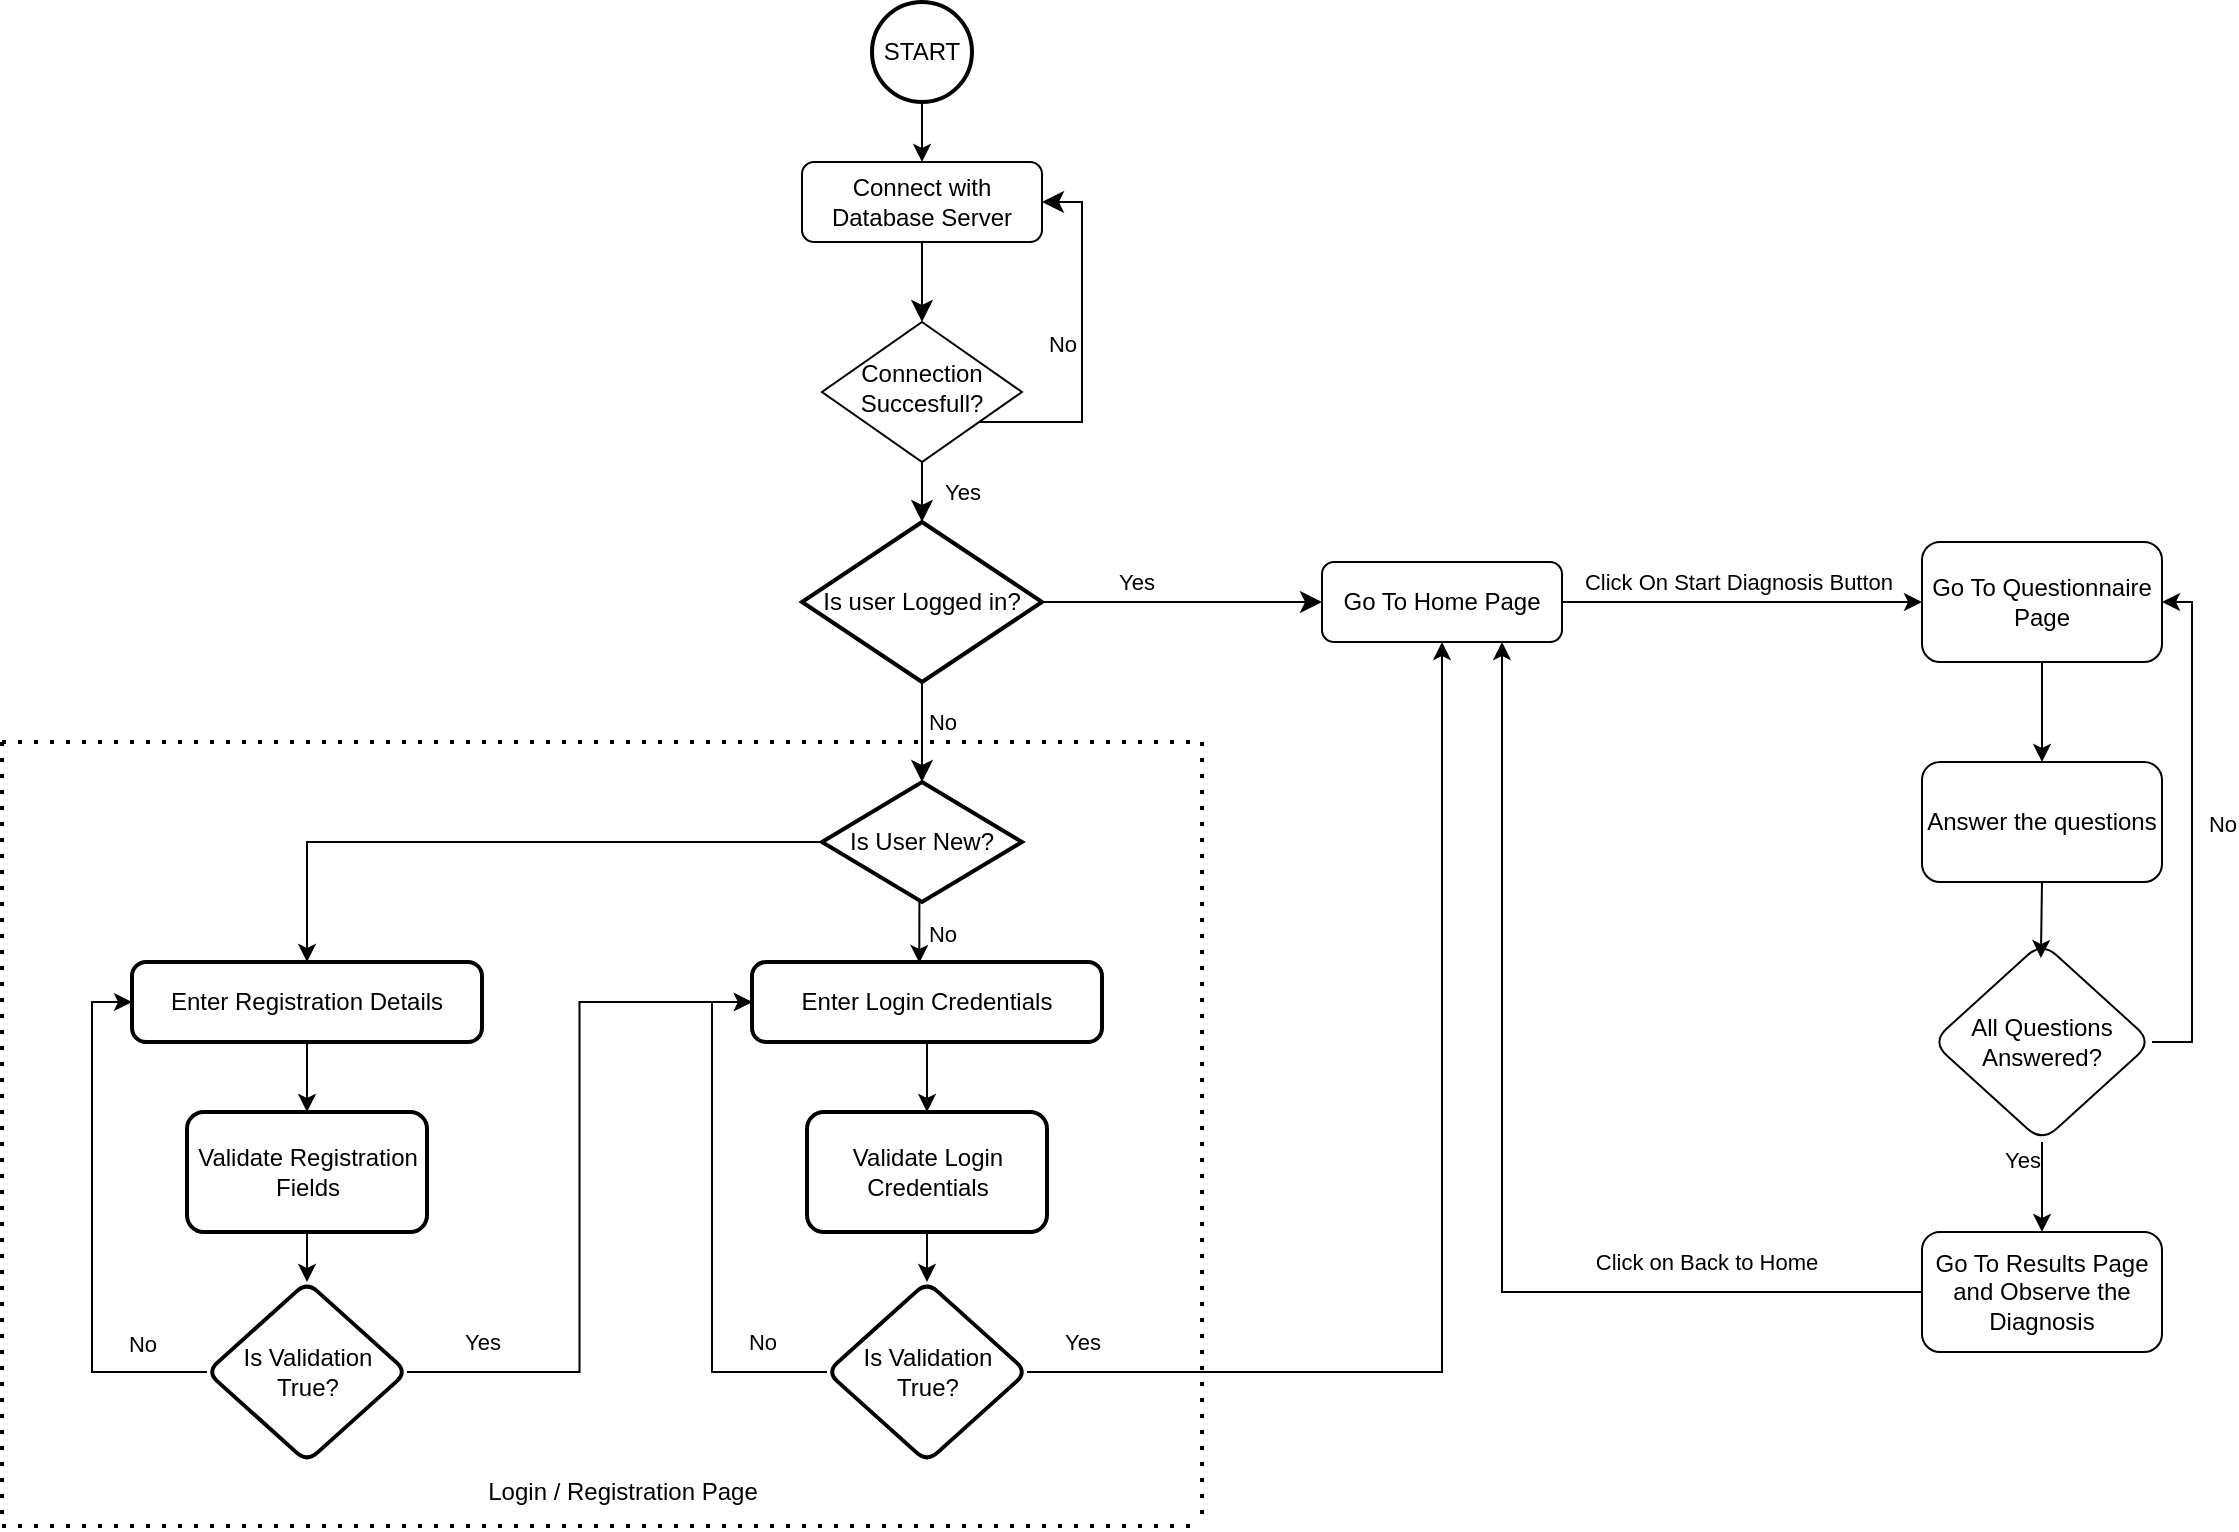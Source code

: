 <mxfile version="25.0.3">
  <diagram id="C5RBs43oDa-KdzZeNtuy" name="Page-1">
    <mxGraphModel dx="2227" dy="1922" grid="1" gridSize="10" guides="1" tooltips="1" connect="1" arrows="1" fold="1" page="1" pageScale="1" pageWidth="827" pageHeight="1169" math="0" shadow="0">
      <root>
        <mxCell id="WIyWlLk6GJQsqaUBKTNV-0" />
        <mxCell id="WIyWlLk6GJQsqaUBKTNV-1" parent="WIyWlLk6GJQsqaUBKTNV-0" />
        <mxCell id="WIyWlLk6GJQsqaUBKTNV-2" value="" style="rounded=0;html=1;jettySize=auto;orthogonalLoop=1;fontSize=11;endArrow=classic;endFill=1;endSize=8;strokeWidth=1;shadow=0;labelBackgroundColor=none;edgeStyle=orthogonalEdgeStyle;" parent="WIyWlLk6GJQsqaUBKTNV-1" source="WIyWlLk6GJQsqaUBKTNV-3" target="WIyWlLk6GJQsqaUBKTNV-6" edge="1">
          <mxGeometry relative="1" as="geometry" />
        </mxCell>
        <mxCell id="WIyWlLk6GJQsqaUBKTNV-3" value="Connect with Database Server" style="rounded=1;whiteSpace=wrap;html=1;fontSize=12;glass=0;strokeWidth=1;shadow=0;" parent="WIyWlLk6GJQsqaUBKTNV-1" vertex="1">
          <mxGeometry x="160" y="80" width="120" height="40" as="geometry" />
        </mxCell>
        <mxCell id="WIyWlLk6GJQsqaUBKTNV-4" value="Yes" style="rounded=0;html=1;jettySize=auto;orthogonalLoop=1;fontSize=11;endArrow=classic;endFill=1;endSize=8;strokeWidth=1;shadow=0;labelBackgroundColor=none;edgeStyle=orthogonalEdgeStyle;exitX=0.5;exitY=1;exitDx=0;exitDy=0;entryX=0.5;entryY=0;entryDx=0;entryDy=0;entryPerimeter=0;" parent="WIyWlLk6GJQsqaUBKTNV-1" source="WIyWlLk6GJQsqaUBKTNV-6" target="E8R43XipbVcVQlfAnzqD-1" edge="1">
          <mxGeometry y="20" relative="1" as="geometry">
            <mxPoint as="offset" />
            <mxPoint x="310" y="240" as="targetPoint" />
            <Array as="points">
              <mxPoint x="220" y="260" />
              <mxPoint x="220" y="260" />
            </Array>
          </mxGeometry>
        </mxCell>
        <mxCell id="WIyWlLk6GJQsqaUBKTNV-5" value="No" style="edgeStyle=orthogonalEdgeStyle;rounded=0;html=1;jettySize=auto;orthogonalLoop=1;fontSize=11;endArrow=classic;endFill=1;endSize=8;strokeWidth=1;shadow=0;labelBackgroundColor=none;entryX=1;entryY=0.5;entryDx=0;entryDy=0;" parent="WIyWlLk6GJQsqaUBKTNV-1" source="WIyWlLk6GJQsqaUBKTNV-6" target="WIyWlLk6GJQsqaUBKTNV-3" edge="1">
          <mxGeometry y="10" relative="1" as="geometry">
            <mxPoint as="offset" />
            <Array as="points">
              <mxPoint x="300" y="210" />
              <mxPoint x="300" y="100" />
            </Array>
          </mxGeometry>
        </mxCell>
        <mxCell id="WIyWlLk6GJQsqaUBKTNV-6" value="Connection Succesfull?" style="rhombus;whiteSpace=wrap;html=1;shadow=0;fontFamily=Helvetica;fontSize=12;align=center;strokeWidth=1;spacing=6;spacingTop=-4;" parent="WIyWlLk6GJQsqaUBKTNV-1" vertex="1">
          <mxGeometry x="170" y="160" width="100" height="70" as="geometry" />
        </mxCell>
        <mxCell id="WIyWlLk6GJQsqaUBKTNV-8" value="No" style="rounded=0;html=1;jettySize=auto;orthogonalLoop=1;fontSize=11;endArrow=classic;endFill=1;endSize=8;strokeWidth=1;shadow=0;labelBackgroundColor=none;edgeStyle=orthogonalEdgeStyle;exitX=0.5;exitY=1;exitDx=0;exitDy=0;exitPerimeter=0;entryX=0.5;entryY=0;entryDx=0;entryDy=0;entryPerimeter=0;" parent="WIyWlLk6GJQsqaUBKTNV-1" source="E8R43XipbVcVQlfAnzqD-1" target="E8R43XipbVcVQlfAnzqD-21" edge="1">
          <mxGeometry x="-0.2" y="10" relative="1" as="geometry">
            <mxPoint as="offset" />
            <mxPoint x="220.0" y="370" as="sourcePoint" />
            <mxPoint x="220" y="400" as="targetPoint" />
          </mxGeometry>
        </mxCell>
        <mxCell id="E8R43XipbVcVQlfAnzqD-51" value="" style="edgeStyle=orthogonalEdgeStyle;rounded=0;orthogonalLoop=1;jettySize=auto;html=1;" edge="1" parent="WIyWlLk6GJQsqaUBKTNV-1" source="WIyWlLk6GJQsqaUBKTNV-12" target="E8R43XipbVcVQlfAnzqD-50">
          <mxGeometry relative="1" as="geometry" />
        </mxCell>
        <mxCell id="E8R43XipbVcVQlfAnzqD-52" value="Click On Start Diagnosis Button" style="edgeLabel;html=1;align=center;verticalAlign=middle;resizable=0;points=[];" vertex="1" connectable="0" parent="E8R43XipbVcVQlfAnzqD-51">
          <mxGeometry x="-0.187" y="-1" relative="1" as="geometry">
            <mxPoint x="15" y="-11" as="offset" />
          </mxGeometry>
        </mxCell>
        <mxCell id="WIyWlLk6GJQsqaUBKTNV-12" value="Go To Home Page" style="rounded=1;whiteSpace=wrap;html=1;fontSize=12;glass=0;strokeWidth=1;shadow=0;" parent="WIyWlLk6GJQsqaUBKTNV-1" vertex="1">
          <mxGeometry x="420" y="280" width="120" height="40" as="geometry" />
        </mxCell>
        <mxCell id="E8R43XipbVcVQlfAnzqD-1" value="Is user Logged in?" style="strokeWidth=2;html=1;shape=mxgraph.flowchart.decision;whiteSpace=wrap;" vertex="1" parent="WIyWlLk6GJQsqaUBKTNV-1">
          <mxGeometry x="160" y="260" width="120" height="80" as="geometry" />
        </mxCell>
        <mxCell id="E8R43XipbVcVQlfAnzqD-5" value="Yes" style="rounded=0;html=1;jettySize=auto;orthogonalLoop=1;fontSize=11;endArrow=classic;endFill=1;endSize=8;strokeWidth=1;shadow=0;labelBackgroundColor=none;edgeStyle=orthogonalEdgeStyle;entryX=0;entryY=0.5;entryDx=0;entryDy=0;exitX=1;exitY=0.5;exitDx=0;exitDy=0;exitPerimeter=0;" edge="1" parent="WIyWlLk6GJQsqaUBKTNV-1" source="E8R43XipbVcVQlfAnzqD-1" target="WIyWlLk6GJQsqaUBKTNV-12">
          <mxGeometry x="-0.333" y="10" relative="1" as="geometry">
            <mxPoint as="offset" />
            <mxPoint x="230.0" y="380" as="sourcePoint" />
            <mxPoint x="320" y="350" as="targetPoint" />
            <Array as="points" />
          </mxGeometry>
        </mxCell>
        <mxCell id="E8R43XipbVcVQlfAnzqD-7" value="START" style="strokeWidth=2;html=1;shape=mxgraph.flowchart.start_2;whiteSpace=wrap;" vertex="1" parent="WIyWlLk6GJQsqaUBKTNV-1">
          <mxGeometry x="195" width="50" height="50" as="geometry" />
        </mxCell>
        <mxCell id="E8R43XipbVcVQlfAnzqD-8" value="" style="endArrow=classic;html=1;rounded=0;exitX=0.5;exitY=1;exitDx=0;exitDy=0;exitPerimeter=0;entryX=0.5;entryY=0;entryDx=0;entryDy=0;endFill=1;" edge="1" parent="WIyWlLk6GJQsqaUBKTNV-1" source="E8R43XipbVcVQlfAnzqD-7" target="WIyWlLk6GJQsqaUBKTNV-3">
          <mxGeometry width="50" height="50" relative="1" as="geometry">
            <mxPoint x="300" y="90" as="sourcePoint" />
            <mxPoint x="350" y="40" as="targetPoint" />
          </mxGeometry>
        </mxCell>
        <mxCell id="E8R43XipbVcVQlfAnzqD-14" value="" style="edgeStyle=orthogonalEdgeStyle;rounded=0;orthogonalLoop=1;jettySize=auto;html=1;" edge="1" parent="WIyWlLk6GJQsqaUBKTNV-1" source="E8R43XipbVcVQlfAnzqD-10" target="E8R43XipbVcVQlfAnzqD-13">
          <mxGeometry relative="1" as="geometry" />
        </mxCell>
        <mxCell id="E8R43XipbVcVQlfAnzqD-10" value="Enter Login Credentials" style="rounded=1;whiteSpace=wrap;html=1;absoluteArcSize=1;arcSize=14;strokeWidth=2;" vertex="1" parent="WIyWlLk6GJQsqaUBKTNV-1">
          <mxGeometry x="135" y="480" width="175" height="40" as="geometry" />
        </mxCell>
        <mxCell id="E8R43XipbVcVQlfAnzqD-16" value="" style="edgeStyle=orthogonalEdgeStyle;rounded=0;orthogonalLoop=1;jettySize=auto;html=1;" edge="1" parent="WIyWlLk6GJQsqaUBKTNV-1" source="E8R43XipbVcVQlfAnzqD-13" target="E8R43XipbVcVQlfAnzqD-15">
          <mxGeometry relative="1" as="geometry" />
        </mxCell>
        <mxCell id="E8R43XipbVcVQlfAnzqD-13" value="Validate Login Credentials" style="whiteSpace=wrap;html=1;rounded=1;arcSize=14;strokeWidth=2;" vertex="1" parent="WIyWlLk6GJQsqaUBKTNV-1">
          <mxGeometry x="162.5" y="555" width="120" height="60" as="geometry" />
        </mxCell>
        <mxCell id="E8R43XipbVcVQlfAnzqD-17" style="edgeStyle=orthogonalEdgeStyle;rounded=0;orthogonalLoop=1;jettySize=auto;html=1;exitX=1;exitY=0.5;exitDx=0;exitDy=0;entryX=0.5;entryY=1;entryDx=0;entryDy=0;" edge="1" parent="WIyWlLk6GJQsqaUBKTNV-1" source="E8R43XipbVcVQlfAnzqD-15" target="WIyWlLk6GJQsqaUBKTNV-12">
          <mxGeometry relative="1" as="geometry" />
        </mxCell>
        <mxCell id="E8R43XipbVcVQlfAnzqD-18" value="Yes" style="edgeLabel;html=1;align=center;verticalAlign=middle;resizable=0;points=[];" vertex="1" connectable="0" parent="E8R43XipbVcVQlfAnzqD-17">
          <mxGeometry x="0.291" relative="1" as="geometry">
            <mxPoint x="-180" y="147" as="offset" />
          </mxGeometry>
        </mxCell>
        <mxCell id="E8R43XipbVcVQlfAnzqD-19" style="edgeStyle=orthogonalEdgeStyle;rounded=0;orthogonalLoop=1;jettySize=auto;html=1;exitX=0;exitY=0.5;exitDx=0;exitDy=0;entryX=0;entryY=0.5;entryDx=0;entryDy=0;" edge="1" parent="WIyWlLk6GJQsqaUBKTNV-1" source="E8R43XipbVcVQlfAnzqD-15" target="E8R43XipbVcVQlfAnzqD-10">
          <mxGeometry relative="1" as="geometry" />
        </mxCell>
        <mxCell id="E8R43XipbVcVQlfAnzqD-20" value="No" style="edgeLabel;html=1;align=center;verticalAlign=middle;resizable=0;points=[];" vertex="1" connectable="0" parent="E8R43XipbVcVQlfAnzqD-19">
          <mxGeometry x="0.147" y="1" relative="1" as="geometry">
            <mxPoint x="26" y="78" as="offset" />
          </mxGeometry>
        </mxCell>
        <mxCell id="E8R43XipbVcVQlfAnzqD-15" value="Is Validation True?" style="rhombus;whiteSpace=wrap;html=1;rounded=1;arcSize=14;strokeWidth=2;" vertex="1" parent="WIyWlLk6GJQsqaUBKTNV-1">
          <mxGeometry x="172.5" y="640" width="100" height="90" as="geometry" />
        </mxCell>
        <mxCell id="E8R43XipbVcVQlfAnzqD-24" style="edgeStyle=orthogonalEdgeStyle;rounded=0;orthogonalLoop=1;jettySize=auto;html=1;exitX=0;exitY=0.5;exitDx=0;exitDy=0;exitPerimeter=0;entryX=0.5;entryY=0;entryDx=0;entryDy=0;" edge="1" parent="WIyWlLk6GJQsqaUBKTNV-1" source="E8R43XipbVcVQlfAnzqD-21" target="E8R43XipbVcVQlfAnzqD-33">
          <mxGeometry relative="1" as="geometry">
            <mxPoint y="480" as="targetPoint" />
          </mxGeometry>
        </mxCell>
        <mxCell id="E8R43XipbVcVQlfAnzqD-21" value="Is User New?" style="strokeWidth=2;html=1;shape=mxgraph.flowchart.decision;whiteSpace=wrap;" vertex="1" parent="WIyWlLk6GJQsqaUBKTNV-1">
          <mxGeometry x="170" y="390" width="100" height="60" as="geometry" />
        </mxCell>
        <mxCell id="E8R43XipbVcVQlfAnzqD-22" style="edgeStyle=orthogonalEdgeStyle;rounded=0;orthogonalLoop=1;jettySize=auto;html=1;exitX=0.5;exitY=1;exitDx=0;exitDy=0;exitPerimeter=0;entryX=0.478;entryY=0.011;entryDx=0;entryDy=0;entryPerimeter=0;" edge="1" parent="WIyWlLk6GJQsqaUBKTNV-1" source="E8R43XipbVcVQlfAnzqD-21" target="E8R43XipbVcVQlfAnzqD-10">
          <mxGeometry relative="1" as="geometry" />
        </mxCell>
        <mxCell id="E8R43XipbVcVQlfAnzqD-23" value="No" style="edgeLabel;html=1;align=center;verticalAlign=middle;resizable=0;points=[];" vertex="1" connectable="0" parent="E8R43XipbVcVQlfAnzqD-22">
          <mxGeometry x="0.063" y="1" relative="1" as="geometry">
            <mxPoint x="10" as="offset" />
          </mxGeometry>
        </mxCell>
        <mxCell id="E8R43XipbVcVQlfAnzqD-35" style="edgeStyle=orthogonalEdgeStyle;rounded=0;orthogonalLoop=1;jettySize=auto;html=1;exitX=0.5;exitY=1;exitDx=0;exitDy=0;entryX=0.5;entryY=0;entryDx=0;entryDy=0;" edge="1" parent="WIyWlLk6GJQsqaUBKTNV-1" source="E8R43XipbVcVQlfAnzqD-33" target="E8R43XipbVcVQlfAnzqD-34">
          <mxGeometry relative="1" as="geometry" />
        </mxCell>
        <mxCell id="E8R43XipbVcVQlfAnzqD-33" value="Enter Registration Details" style="rounded=1;whiteSpace=wrap;html=1;absoluteArcSize=1;arcSize=14;strokeWidth=2;" vertex="1" parent="WIyWlLk6GJQsqaUBKTNV-1">
          <mxGeometry x="-175" y="480" width="175" height="40" as="geometry" />
        </mxCell>
        <mxCell id="E8R43XipbVcVQlfAnzqD-38" style="edgeStyle=orthogonalEdgeStyle;rounded=0;orthogonalLoop=1;jettySize=auto;html=1;exitX=0.5;exitY=1;exitDx=0;exitDy=0;entryX=0.5;entryY=0;entryDx=0;entryDy=0;" edge="1" parent="WIyWlLk6GJQsqaUBKTNV-1" source="E8R43XipbVcVQlfAnzqD-34" target="E8R43XipbVcVQlfAnzqD-37">
          <mxGeometry relative="1" as="geometry" />
        </mxCell>
        <mxCell id="E8R43XipbVcVQlfAnzqD-34" value="Validate Registration Fields" style="whiteSpace=wrap;html=1;rounded=1;arcSize=14;strokeWidth=2;" vertex="1" parent="WIyWlLk6GJQsqaUBKTNV-1">
          <mxGeometry x="-147.5" y="555" width="120" height="60" as="geometry" />
        </mxCell>
        <mxCell id="E8R43XipbVcVQlfAnzqD-39" style="edgeStyle=orthogonalEdgeStyle;rounded=0;orthogonalLoop=1;jettySize=auto;html=1;exitX=0;exitY=0.5;exitDx=0;exitDy=0;entryX=0;entryY=0.5;entryDx=0;entryDy=0;" edge="1" parent="WIyWlLk6GJQsqaUBKTNV-1" source="E8R43XipbVcVQlfAnzqD-37" target="E8R43XipbVcVQlfAnzqD-33">
          <mxGeometry relative="1" as="geometry" />
        </mxCell>
        <mxCell id="E8R43XipbVcVQlfAnzqD-40" value="No" style="edgeLabel;html=1;align=center;verticalAlign=middle;resizable=0;points=[];" vertex="1" connectable="0" parent="E8R43XipbVcVQlfAnzqD-39">
          <mxGeometry x="0.144" y="3" relative="1" as="geometry">
            <mxPoint x="28" y="78" as="offset" />
          </mxGeometry>
        </mxCell>
        <mxCell id="E8R43XipbVcVQlfAnzqD-41" style="edgeStyle=orthogonalEdgeStyle;rounded=0;orthogonalLoop=1;jettySize=auto;html=1;exitX=1;exitY=0.5;exitDx=0;exitDy=0;entryX=0;entryY=0.5;entryDx=0;entryDy=0;" edge="1" parent="WIyWlLk6GJQsqaUBKTNV-1" source="E8R43XipbVcVQlfAnzqD-37" target="E8R43XipbVcVQlfAnzqD-10">
          <mxGeometry relative="1" as="geometry" />
        </mxCell>
        <mxCell id="E8R43XipbVcVQlfAnzqD-42" value="Yes" style="edgeLabel;html=1;align=center;verticalAlign=middle;resizable=0;points=[];" vertex="1" connectable="0" parent="E8R43XipbVcVQlfAnzqD-41">
          <mxGeometry x="-0.748" relative="1" as="geometry">
            <mxPoint x="-8" y="-15" as="offset" />
          </mxGeometry>
        </mxCell>
        <mxCell id="E8R43XipbVcVQlfAnzqD-37" value="Is Validation True?" style="rhombus;whiteSpace=wrap;html=1;rounded=1;arcSize=14;strokeWidth=2;" vertex="1" parent="WIyWlLk6GJQsqaUBKTNV-1">
          <mxGeometry x="-137.5" y="640" width="100" height="90" as="geometry" />
        </mxCell>
        <mxCell id="E8R43XipbVcVQlfAnzqD-44" value="" style="endArrow=none;dashed=1;html=1;dashPattern=1 3;strokeWidth=2;rounded=0;" edge="1" parent="WIyWlLk6GJQsqaUBKTNV-1">
          <mxGeometry width="50" height="50" relative="1" as="geometry">
            <mxPoint x="-240" y="370" as="sourcePoint" />
            <mxPoint x="360" y="370" as="targetPoint" />
            <Array as="points">
              <mxPoint x="-20" y="370" />
            </Array>
          </mxGeometry>
        </mxCell>
        <mxCell id="E8R43XipbVcVQlfAnzqD-45" value="" style="endArrow=none;dashed=1;html=1;dashPattern=1 3;strokeWidth=2;rounded=0;" edge="1" parent="WIyWlLk6GJQsqaUBKTNV-1">
          <mxGeometry width="50" height="50" relative="1" as="geometry">
            <mxPoint x="-240" y="762" as="sourcePoint" />
            <mxPoint x="360" y="762" as="targetPoint" />
            <Array as="points">
              <mxPoint x="-20" y="762" />
            </Array>
          </mxGeometry>
        </mxCell>
        <mxCell id="E8R43XipbVcVQlfAnzqD-46" value="" style="endArrow=none;dashed=1;html=1;dashPattern=1 3;strokeWidth=2;rounded=0;" edge="1" parent="WIyWlLk6GJQsqaUBKTNV-1">
          <mxGeometry width="50" height="50" relative="1" as="geometry">
            <mxPoint x="360" y="370" as="sourcePoint" />
            <mxPoint x="360" y="760" as="targetPoint" />
            <Array as="points">
              <mxPoint x="360" y="420" />
            </Array>
          </mxGeometry>
        </mxCell>
        <mxCell id="E8R43XipbVcVQlfAnzqD-47" value="" style="endArrow=none;dashed=1;html=1;dashPattern=1 3;strokeWidth=2;rounded=0;" edge="1" parent="WIyWlLk6GJQsqaUBKTNV-1">
          <mxGeometry width="50" height="50" relative="1" as="geometry">
            <mxPoint x="-240" y="370" as="sourcePoint" />
            <mxPoint x="-240" y="760" as="targetPoint" />
            <Array as="points">
              <mxPoint x="-240" y="420" />
            </Array>
          </mxGeometry>
        </mxCell>
        <mxCell id="E8R43XipbVcVQlfAnzqD-48" value="Login / Registration Page" style="text;html=1;align=center;verticalAlign=middle;resizable=0;points=[];autosize=1;strokeColor=none;fillColor=none;" vertex="1" parent="WIyWlLk6GJQsqaUBKTNV-1">
          <mxGeometry x="-10" y="730" width="160" height="30" as="geometry" />
        </mxCell>
        <mxCell id="E8R43XipbVcVQlfAnzqD-55" value="" style="edgeStyle=orthogonalEdgeStyle;rounded=0;orthogonalLoop=1;jettySize=auto;html=1;entryX=0.5;entryY=0;entryDx=0;entryDy=0;" edge="1" parent="WIyWlLk6GJQsqaUBKTNV-1" source="E8R43XipbVcVQlfAnzqD-50" target="E8R43XipbVcVQlfAnzqD-62">
          <mxGeometry relative="1" as="geometry" />
        </mxCell>
        <mxCell id="E8R43XipbVcVQlfAnzqD-50" value="Go To Questionnaire Page" style="whiteSpace=wrap;html=1;rounded=1;glass=0;strokeWidth=1;shadow=0;" vertex="1" parent="WIyWlLk6GJQsqaUBKTNV-1">
          <mxGeometry x="720" y="270" width="120" height="60" as="geometry" />
        </mxCell>
        <mxCell id="E8R43XipbVcVQlfAnzqD-56" style="edgeStyle=orthogonalEdgeStyle;rounded=0;orthogonalLoop=1;jettySize=auto;html=1;exitX=1;exitY=0.5;exitDx=0;exitDy=0;entryX=1;entryY=0.5;entryDx=0;entryDy=0;" edge="1" parent="WIyWlLk6GJQsqaUBKTNV-1" source="E8R43XipbVcVQlfAnzqD-54" target="E8R43XipbVcVQlfAnzqD-50">
          <mxGeometry relative="1" as="geometry" />
        </mxCell>
        <mxCell id="E8R43XipbVcVQlfAnzqD-57" value="No" style="edgeLabel;html=1;align=center;verticalAlign=middle;resizable=0;points=[];" vertex="1" connectable="0" parent="E8R43XipbVcVQlfAnzqD-56">
          <mxGeometry x="0.017" relative="1" as="geometry">
            <mxPoint x="15" as="offset" />
          </mxGeometry>
        </mxCell>
        <mxCell id="E8R43XipbVcVQlfAnzqD-60" value="" style="edgeStyle=orthogonalEdgeStyle;rounded=0;orthogonalLoop=1;jettySize=auto;html=1;" edge="1" parent="WIyWlLk6GJQsqaUBKTNV-1" source="E8R43XipbVcVQlfAnzqD-54" target="E8R43XipbVcVQlfAnzqD-59">
          <mxGeometry relative="1" as="geometry" />
        </mxCell>
        <mxCell id="E8R43XipbVcVQlfAnzqD-61" value="Yes" style="edgeLabel;html=1;align=center;verticalAlign=middle;resizable=0;points=[];" vertex="1" connectable="0" parent="E8R43XipbVcVQlfAnzqD-60">
          <mxGeometry x="-0.336" y="-1" relative="1" as="geometry">
            <mxPoint x="-9" y="-6" as="offset" />
          </mxGeometry>
        </mxCell>
        <mxCell id="E8R43XipbVcVQlfAnzqD-54" value="All Questions Answered?" style="rhombus;whiteSpace=wrap;html=1;rounded=1;glass=0;strokeWidth=1;shadow=0;" vertex="1" parent="WIyWlLk6GJQsqaUBKTNV-1">
          <mxGeometry x="725" y="470" width="110" height="100" as="geometry" />
        </mxCell>
        <mxCell id="E8R43XipbVcVQlfAnzqD-69" style="edgeStyle=orthogonalEdgeStyle;rounded=0;orthogonalLoop=1;jettySize=auto;html=1;exitX=0;exitY=0.5;exitDx=0;exitDy=0;entryX=0.75;entryY=1;entryDx=0;entryDy=0;" edge="1" parent="WIyWlLk6GJQsqaUBKTNV-1" source="E8R43XipbVcVQlfAnzqD-59" target="WIyWlLk6GJQsqaUBKTNV-12">
          <mxGeometry relative="1" as="geometry" />
        </mxCell>
        <mxCell id="E8R43XipbVcVQlfAnzqD-70" value="Click on Back to Home" style="edgeLabel;html=1;align=center;verticalAlign=middle;resizable=0;points=[];" vertex="1" connectable="0" parent="E8R43XipbVcVQlfAnzqD-69">
          <mxGeometry x="-0.595" relative="1" as="geometry">
            <mxPoint y="-15" as="offset" />
          </mxGeometry>
        </mxCell>
        <mxCell id="E8R43XipbVcVQlfAnzqD-59" value="Go To Results Page and Observe the Diagnosis" style="whiteSpace=wrap;html=1;rounded=1;glass=0;strokeWidth=1;shadow=0;" vertex="1" parent="WIyWlLk6GJQsqaUBKTNV-1">
          <mxGeometry x="720" y="615" width="120" height="60" as="geometry" />
        </mxCell>
        <mxCell id="E8R43XipbVcVQlfAnzqD-62" value="Answer the questions" style="whiteSpace=wrap;html=1;rounded=1;glass=0;strokeWidth=1;shadow=0;" vertex="1" parent="WIyWlLk6GJQsqaUBKTNV-1">
          <mxGeometry x="720" y="380" width="120" height="60" as="geometry" />
        </mxCell>
        <mxCell id="E8R43XipbVcVQlfAnzqD-67" style="edgeStyle=orthogonalEdgeStyle;rounded=0;orthogonalLoop=1;jettySize=auto;html=1;exitX=0.5;exitY=1;exitDx=0;exitDy=0;entryX=0.495;entryY=0.08;entryDx=0;entryDy=0;entryPerimeter=0;" edge="1" parent="WIyWlLk6GJQsqaUBKTNV-1" source="E8R43XipbVcVQlfAnzqD-62" target="E8R43XipbVcVQlfAnzqD-54">
          <mxGeometry relative="1" as="geometry" />
        </mxCell>
      </root>
    </mxGraphModel>
  </diagram>
</mxfile>
